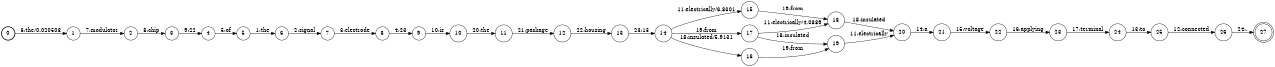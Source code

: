 digraph FST {
rankdir = LR;
size = "8.5,11";
label = "";
center = 1;
orientation = Portrait;
ranksep = "0.4";
nodesep = "0.25";
0 [label = "0", shape = circle, style = bold, fontsize = 14]
	0 -> 1 [label = "6:the/0.020508", fontsize = 14];
1 [label = "1", shape = circle, style = solid, fontsize = 14]
	1 -> 2 [label = "7:modulator", fontsize = 14];
2 [label = "2", shape = circle, style = solid, fontsize = 14]
	2 -> 3 [label = "8:chip", fontsize = 14];
3 [label = "3", shape = circle, style = solid, fontsize = 14]
	3 -> 4 [label = "9:22", fontsize = 14];
4 [label = "4", shape = circle, style = solid, fontsize = 14]
	4 -> 5 [label = "5:of", fontsize = 14];
5 [label = "5", shape = circle, style = solid, fontsize = 14]
	5 -> 6 [label = "1:the", fontsize = 14];
6 [label = "6", shape = circle, style = solid, fontsize = 14]
	6 -> 7 [label = "2:signal", fontsize = 14];
7 [label = "7", shape = circle, style = solid, fontsize = 14]
	7 -> 8 [label = "3:electrode", fontsize = 14];
8 [label = "8", shape = circle, style = solid, fontsize = 14]
	8 -> 9 [label = "4:23", fontsize = 14];
9 [label = "9", shape = circle, style = solid, fontsize = 14]
	9 -> 10 [label = "10:is", fontsize = 14];
10 [label = "10", shape = circle, style = solid, fontsize = 14]
	10 -> 11 [label = "20:the", fontsize = 14];
11 [label = "11", shape = circle, style = solid, fontsize = 14]
	11 -> 12 [label = "21:package", fontsize = 14];
12 [label = "12", shape = circle, style = solid, fontsize = 14]
	12 -> 13 [label = "22:housing", fontsize = 14];
13 [label = "13", shape = circle, style = solid, fontsize = 14]
	13 -> 14 [label = "23:13", fontsize = 14];
14 [label = "14", shape = circle, style = solid, fontsize = 14]
	14 -> 15 [label = "11:electrically/6.8301", fontsize = 14];
	14 -> 16 [label = "18:insulated/5.9131", fontsize = 14];
	14 -> 17 [label = "19:from", fontsize = 14];
15 [label = "15", shape = circle, style = solid, fontsize = 14]
	15 -> 18 [label = "19:from", fontsize = 14];
16 [label = "16", shape = circle, style = solid, fontsize = 14]
	16 -> 19 [label = "19:from", fontsize = 14];
17 [label = "17", shape = circle, style = solid, fontsize = 14]
	17 -> 18 [label = "11:electrically/4.0889", fontsize = 14];
	17 -> 19 [label = "18:insulated", fontsize = 14];
18 [label = "18", shape = circle, style = solid, fontsize = 14]
	18 -> 20 [label = "18:insulated", fontsize = 14];
19 [label = "19", shape = circle, style = solid, fontsize = 14]
	19 -> 20 [label = "11:electrically", fontsize = 14];
20 [label = "20", shape = circle, style = solid, fontsize = 14]
	20 -> 21 [label = "14:a", fontsize = 14];
21 [label = "21", shape = circle, style = solid, fontsize = 14]
	21 -> 22 [label = "15:voltage", fontsize = 14];
22 [label = "22", shape = circle, style = solid, fontsize = 14]
	22 -> 23 [label = "16:applying", fontsize = 14];
23 [label = "23", shape = circle, style = solid, fontsize = 14]
	23 -> 24 [label = "17:terminal", fontsize = 14];
24 [label = "24", shape = circle, style = solid, fontsize = 14]
	24 -> 25 [label = "13:to", fontsize = 14];
25 [label = "25", shape = circle, style = solid, fontsize = 14]
	25 -> 26 [label = "12:connected", fontsize = 14];
26 [label = "26", shape = circle, style = solid, fontsize = 14]
	26 -> 27 [label = "24:.", fontsize = 14];
27 [label = "27", shape = doublecircle, style = solid, fontsize = 14]
}
